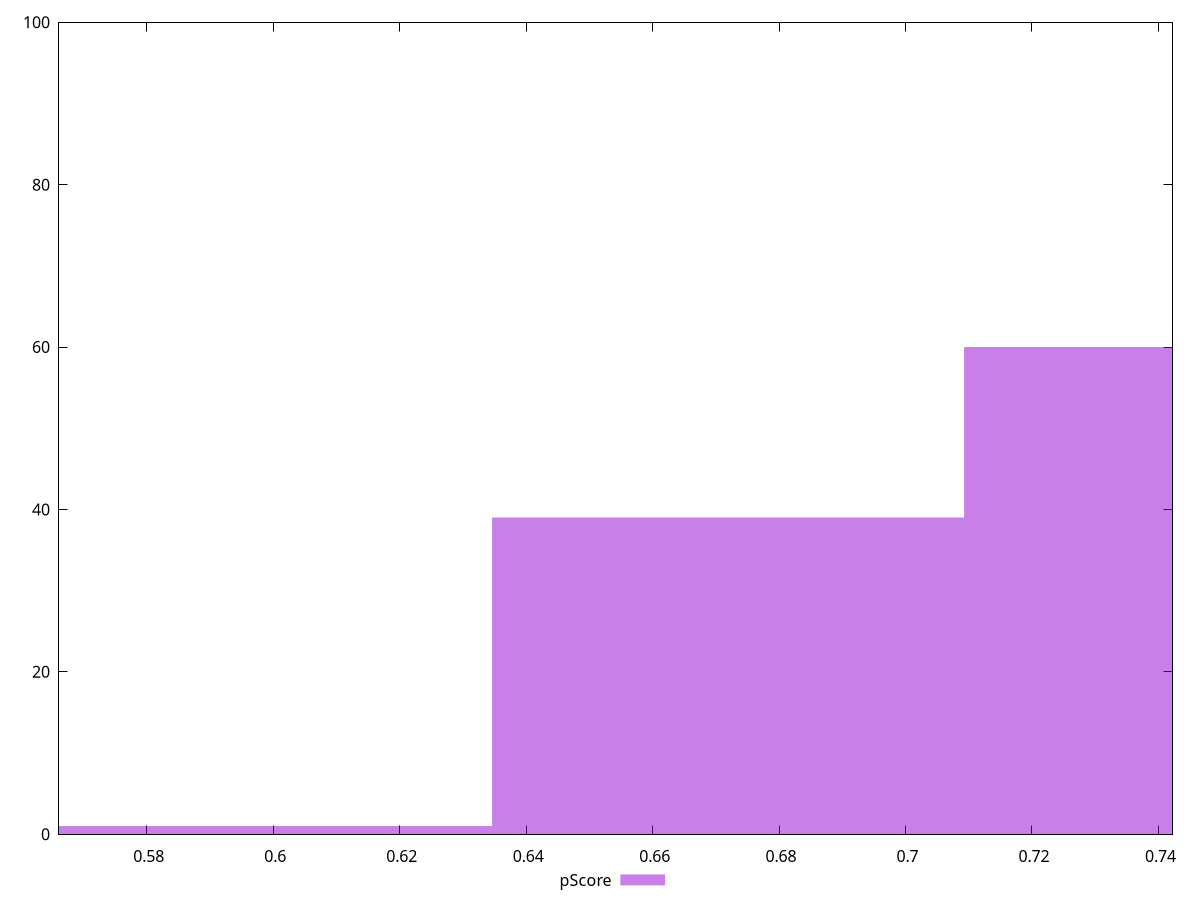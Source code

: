 reset

$pScore <<EOF
0.5972719992398045 1
0.7465899990497555 60
0.67193099914478 39
EOF

set key outside below
set boxwidth 0.07465899990497556
set xrange [0.5661111111111111:0.7422222222222222]
set yrange [0:100]
set trange [0:100]
set style fill transparent solid 0.5 noborder
set terminal svg size 640, 490 enhanced background rgb 'white'
set output "report_00018_2021-02-10T15-25-16.877Z/render-blocking-resources/samples/pages+cached+noadtech/pScore/histogram.svg"

plot $pScore title "pScore" with boxes

reset
